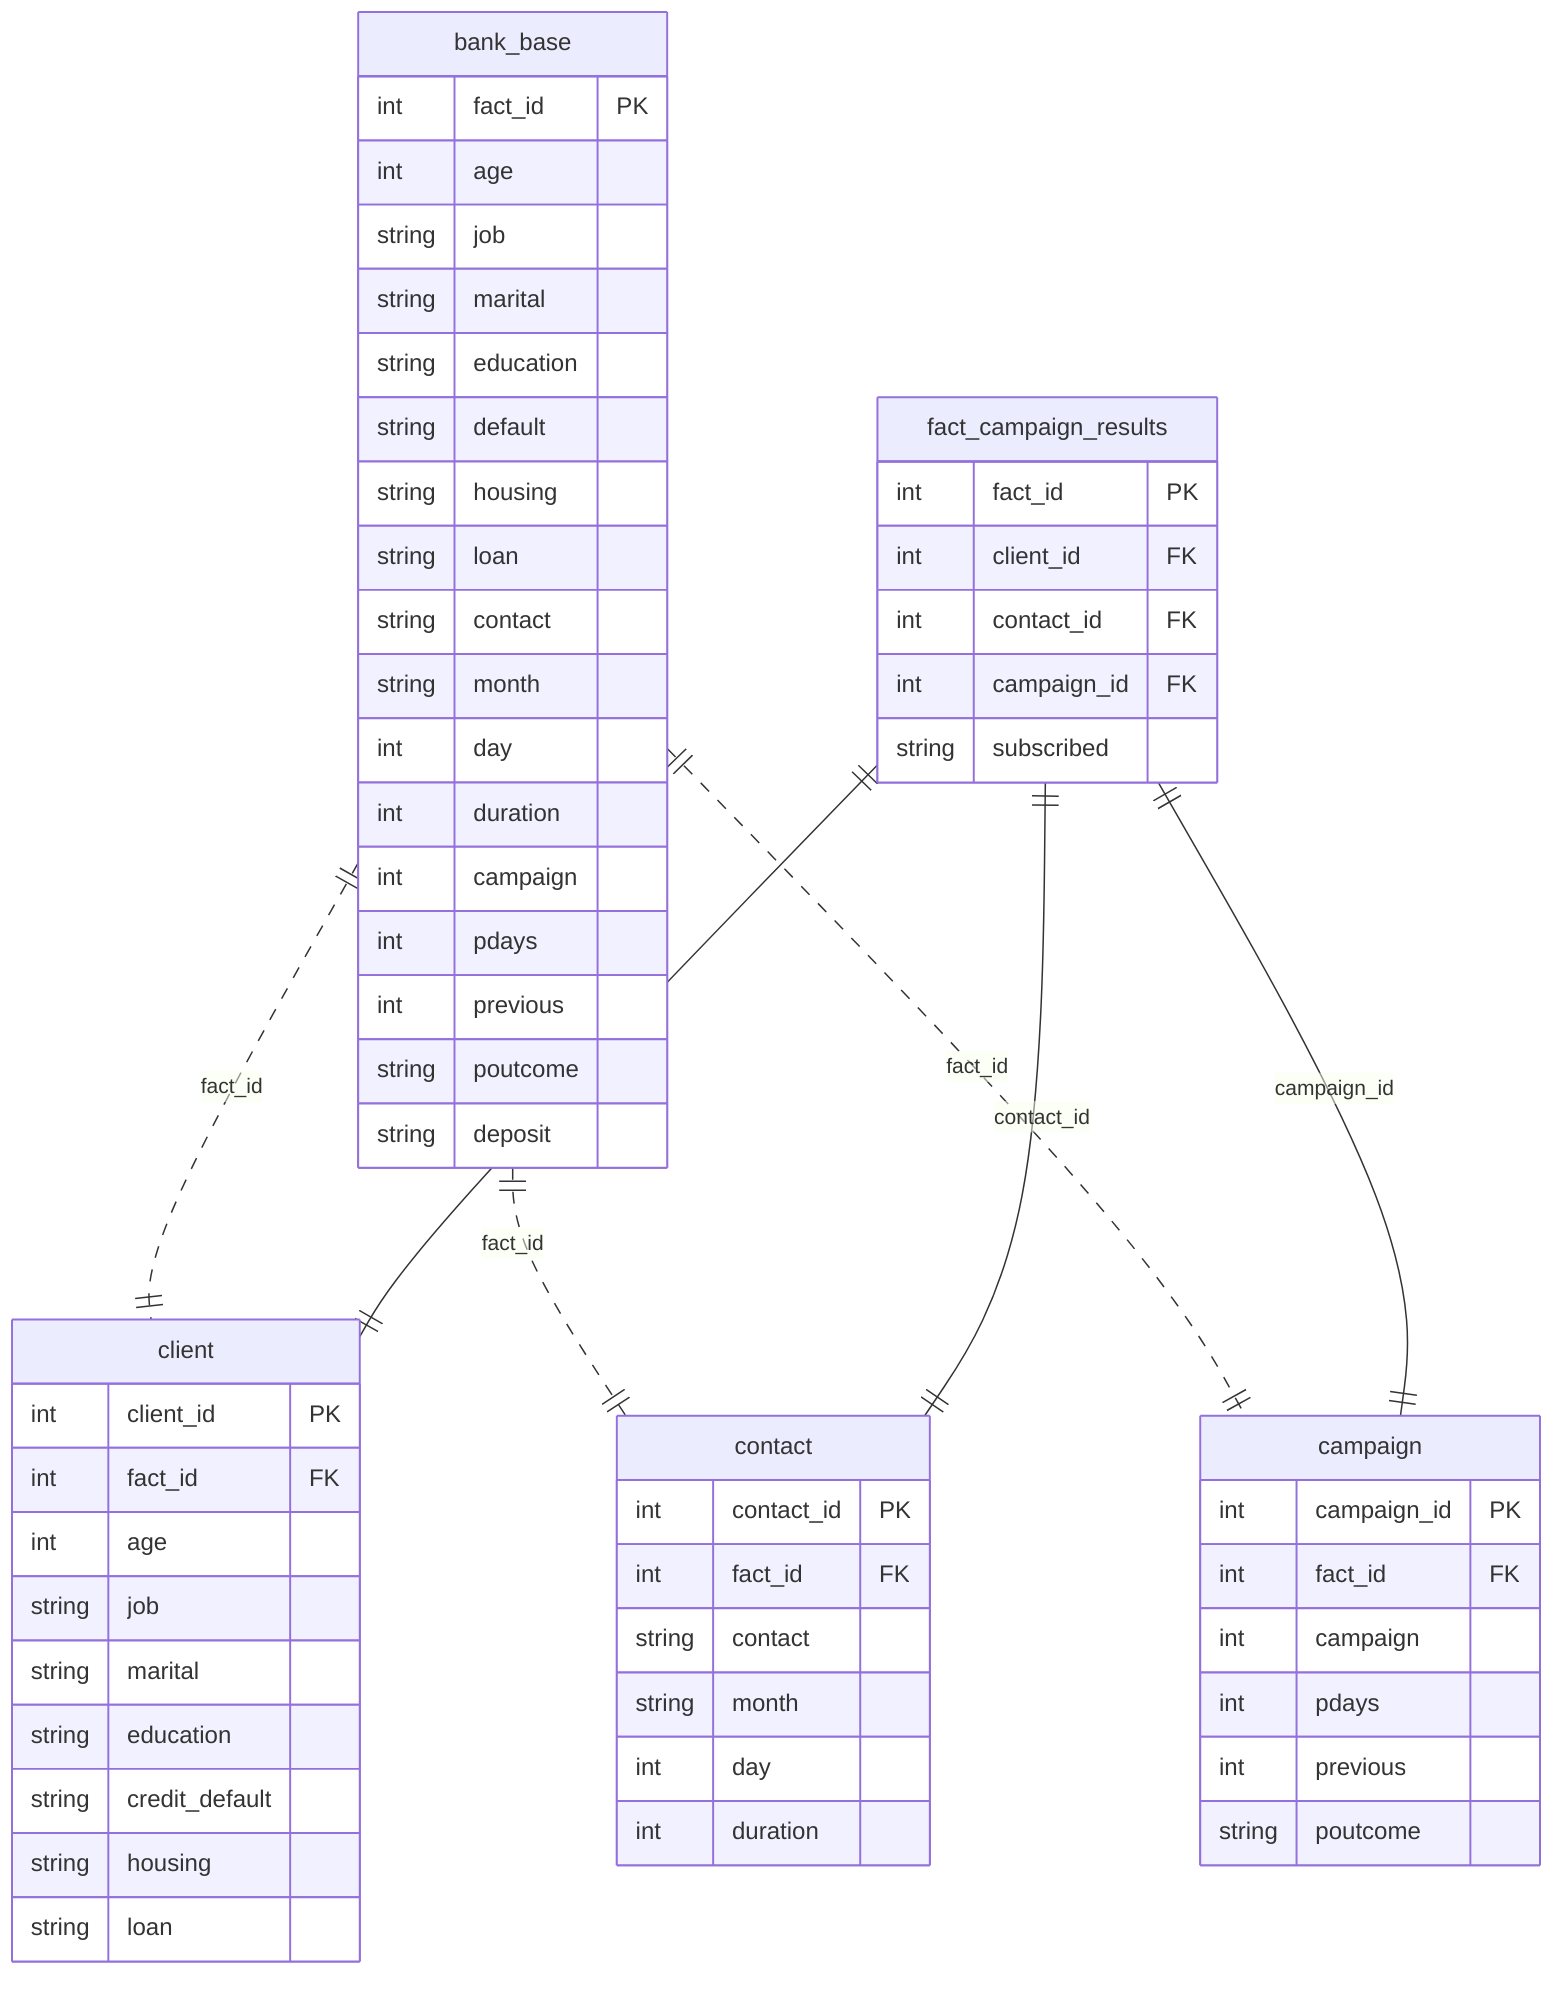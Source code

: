 erDiagram
    bank_base {
        int fact_id PK
        int age
        string job
        string marital
        string education
        string default
        string housing
        string loan
        string contact
        string month
        int day
        int duration
        int campaign
        int pdays
        int previous
        string poutcome
        string deposit
    }

    client {
        int client_id PK
        int fact_id FK
        int age
        string job
        string marital
        string education
        string credit_default
        string housing
        string loan
    }

    contact {
        int contact_id PK
        int fact_id FK
        string contact
        string month
        int day
        int duration
    }

    campaign {
        int campaign_id PK
        int fact_id FK
        int campaign
        int pdays
        int previous
        string poutcome
    }

    fact_campaign_results {
        int fact_id PK
        int client_id FK
        int contact_id FK
        int campaign_id FK
        string subscribed
    }

    bank_base ||..|| client : "fact_id"
    bank_base ||..|| contact : "fact_id"
    bank_base ||..|| campaign : "fact_id"
    fact_campaign_results ||--|| client : "client_id"
    fact_campaign_results ||--|| contact : "contact_id"
    fact_campaign_results ||--|| campaign : "campaign_id"
